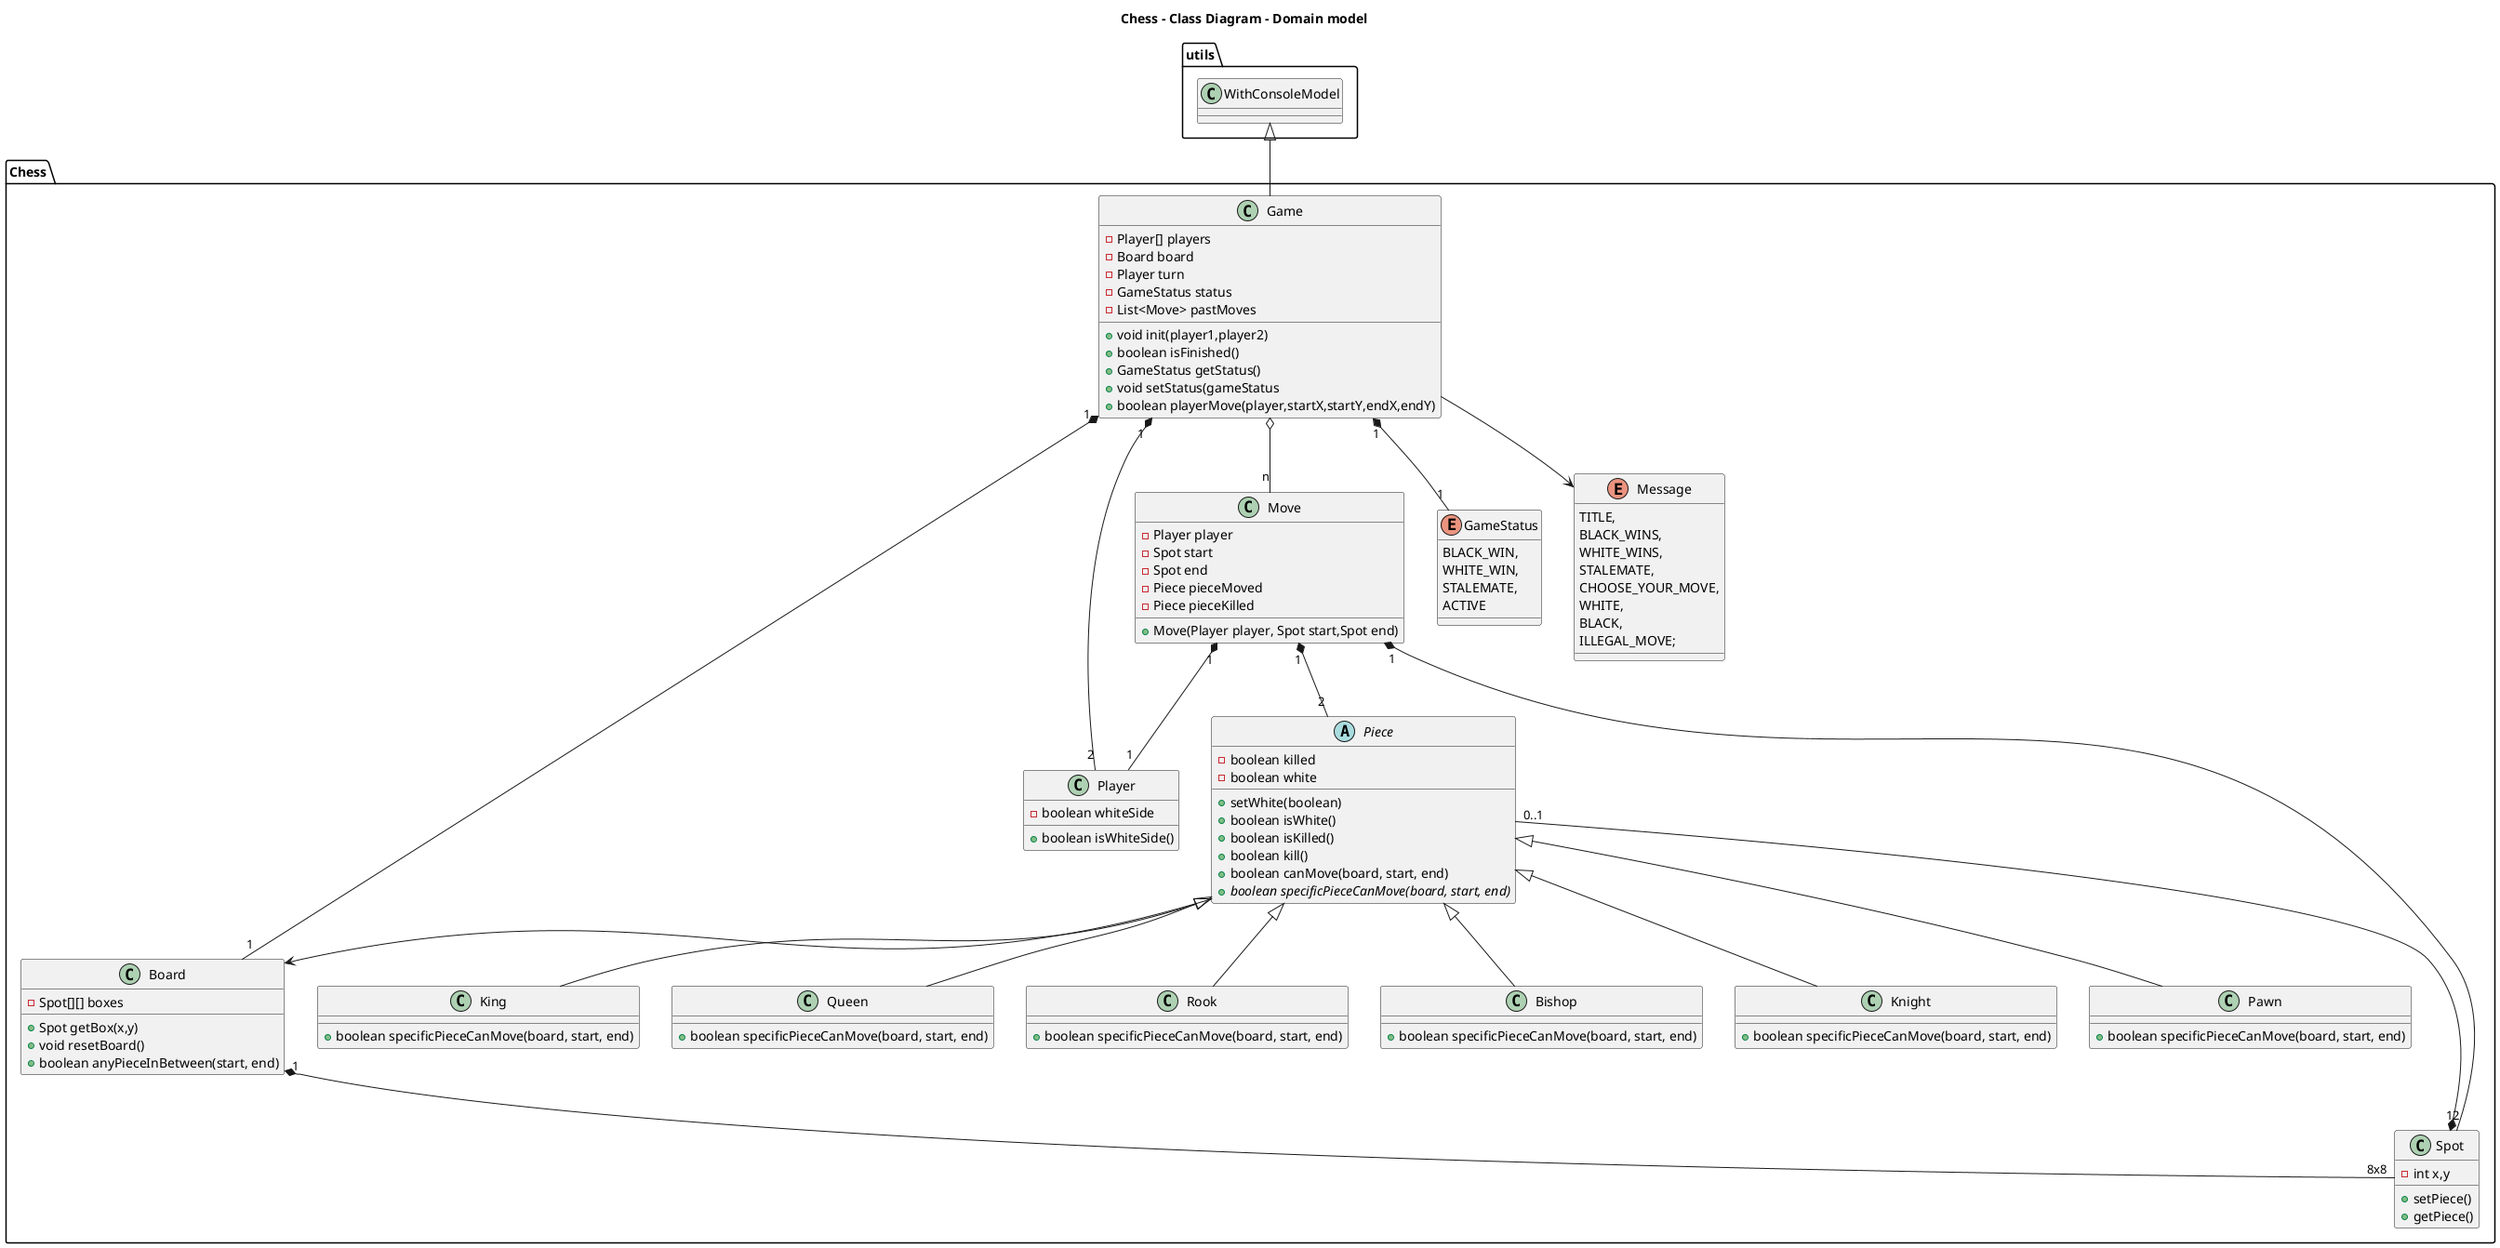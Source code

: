 @startuml

title Chess - Class Diagram - Domain model

package utils {
    class WithConsoleModel
}

package Chess {
class Game

Game -up-|> WithConsoleModel
Board <-up- Piece

class Board
class Player
class Move
class Spot{
-int x,y
+ setPiece()
+ getPiece()
}

King -up-|> Piece
Queen -up-|> Piece
Rook -up-|> Piece
Bishop -up-|> Piece
Knight -up-|> Piece
Pawn -up-|> Piece


abstract class Piece{
-boolean killed 
-boolean white
+ setWhite(boolean)
+ boolean isWhite()
+ boolean isKilled()
+ boolean kill()
+ boolean canMove(board, start, end)
+ boolean {abstract} specificPieceCanMove(board, start, end)
}
class King{
 + boolean specificPieceCanMove(board, start, end)
}
class Queen{
 + boolean specificPieceCanMove(board, start, end)
}
class Rook{
 + boolean specificPieceCanMove(board, start, end)
}
class Bishop{
 + boolean specificPieceCanMove(board, start, end)
}
class Knight{
 + boolean specificPieceCanMove(board, start, end)
}

class Pawn{
 + boolean specificPieceCanMove(board, start, end)
}

class Board{
- Spot[][] boxes
+ Spot getBox(x,y)
+ void resetBoard()
+ boolean anyPieceInBetween(start, end)

}

Board "1"*-down-"8x8" Spot
Spot "1"*-down-"0..1" Piece


class Player{
-boolean whiteSide
+boolean isWhiteSide()
}

class Move{
-Player player
-Spot start
-Spot end
-Piece pieceMoved
-Piece pieceKilled
+Move(Player player, Spot start,Spot end)
}

Move "1"*-down-"1"  Player
Move "1"*-down-"2" Spot
Move "1"*-down-"2" Piece

enum GameStatus {
    BLACK_WIN, 
    WHITE_WIN, 
    STALEMATE, 
    ACTIVE
}

class Game{
-Player[] players
-Board board
-Player turn
-GameStatus status
-List<Move> pastMoves
+void init(player1,player2)
+boolean isFinished()
+GameStatus getStatus()
+void setStatus(gameStatus
+boolean playerMove(player,startX,startY,endX,endY)
}

enum Message{
    TITLE,
	BLACK_WINS,
	WHITE_WINS,
	STALEMATE,
	CHOOSE_YOUR_MOVE,
	WHITE,
	BLACK,
	ILLEGAL_MOVE;
	}

Game --> Message
Game "1"*-down-"2"  Player
Game "1"*-down-"1"  Board
Game "1"*-down-"1"  GameStatus
Game o--"n"  Move
}

@enduml
